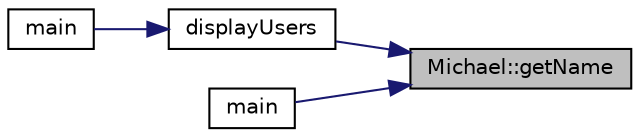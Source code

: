 digraph "Michael::getName"
{
 // LATEX_PDF_SIZE
  edge [fontname="Helvetica",fontsize="10",labelfontname="Helvetica",labelfontsize="10"];
  node [fontname="Helvetica",fontsize="10",shape=record];
  rankdir="RL";
  Node1 [label="Michael::getName",height=0.2,width=0.4,color="black", fillcolor="grey75", style="filled", fontcolor="black",tooltip="Get the user's name."];
  Node1 -> Node2 [dir="back",color="midnightblue",fontsize="10",style="solid",fontname="Helvetica"];
  Node2 [label="displayUsers",height=0.2,width=0.4,color="black", fillcolor="white", style="filled",URL="$DemoMain_8cpp.html#a1abc200ccd6c0225ee3ab3d1e6cb8e0d",tooltip=" "];
  Node2 -> Node3 [dir="back",color="midnightblue",fontsize="10",style="solid",fontname="Helvetica"];
  Node3 [label="main",height=0.2,width=0.4,color="black", fillcolor="white", style="filled",URL="$DemoMain_8cpp.html#ae66f6b31b5ad750f1fe042a706a4e3d4",tooltip=" "];
  Node1 -> Node4 [dir="back",color="midnightblue",fontsize="10",style="solid",fontname="Helvetica"];
  Node4 [label="main",height=0.2,width=0.4,color="black", fillcolor="white", style="filled",URL="$TestingMain_8cpp.html#ae66f6b31b5ad750f1fe042a706a4e3d4",tooltip=" "];
}
